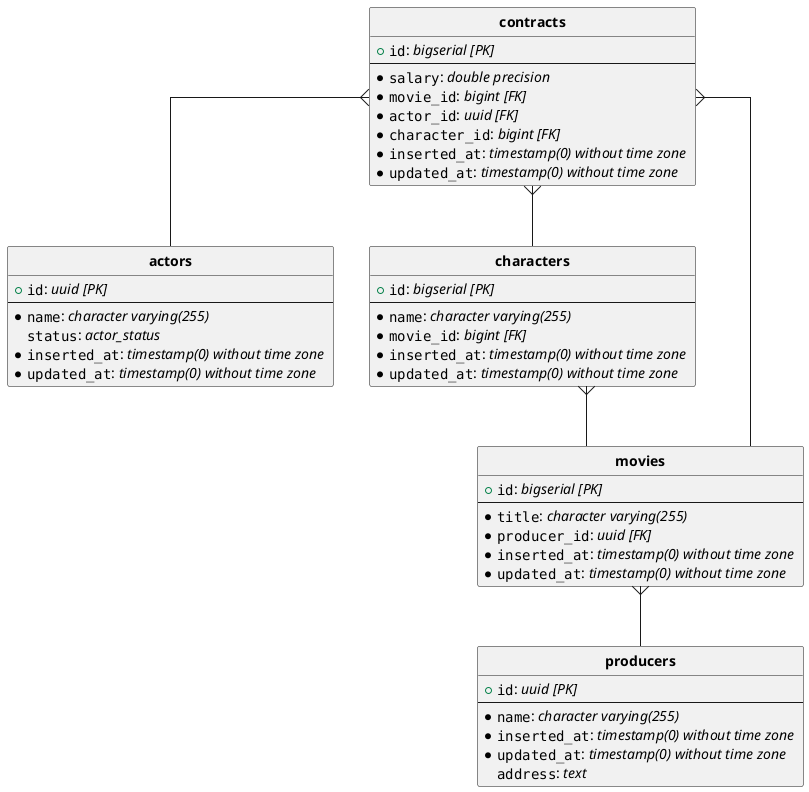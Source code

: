@startuml
hide circle
skinparam linetype ortho

entity "**actors**" {
  + ""id"": //uuid [PK]//
  --
  *""name"": //character varying(255) //
  ""status"": //actor_status //
  *""inserted_at"": //timestamp(0) without time zone //
  *""updated_at"": //timestamp(0) without time zone //
}

entity "**characters**" {
  + ""id"": //bigserial [PK]//
  --
  *""name"": //character varying(255) //
  *""movie_id"": //bigint [FK]//
  *""inserted_at"": //timestamp(0) without time zone //
  *""updated_at"": //timestamp(0) without time zone //
}

entity "**contracts**" {
  + ""id"": //bigserial [PK]//
  --
  *""salary"": //double precision //
  *""movie_id"": //bigint [FK]//
  *""actor_id"": //uuid [FK]//
  *""character_id"": //bigint [FK]//
  *""inserted_at"": //timestamp(0) without time zone //
  *""updated_at"": //timestamp(0) without time zone //
}

entity "**movies**" {
  + ""id"": //bigserial [PK]//
  --
  *""title"": //character varying(255) //
  *""producer_id"": //uuid [FK]//
  *""inserted_at"": //timestamp(0) without time zone //
  *""updated_at"": //timestamp(0) without time zone //
}

entity "**producers**" {
  + ""id"": //uuid [PK]//
  --
  *""name"": //character varying(255) //
  *""inserted_at"": //timestamp(0) without time zone //
  *""updated_at"": //timestamp(0) without time zone //
  ""address"": //text //
}


"**characters**"   }--  "**movies**"

"**contracts**"   }--  "**actors**"

"**contracts**"   }--  "**characters**"

"**contracts**"   }--  "**movies**"

"**movies**"   }--  "**producers**"
@enduml

